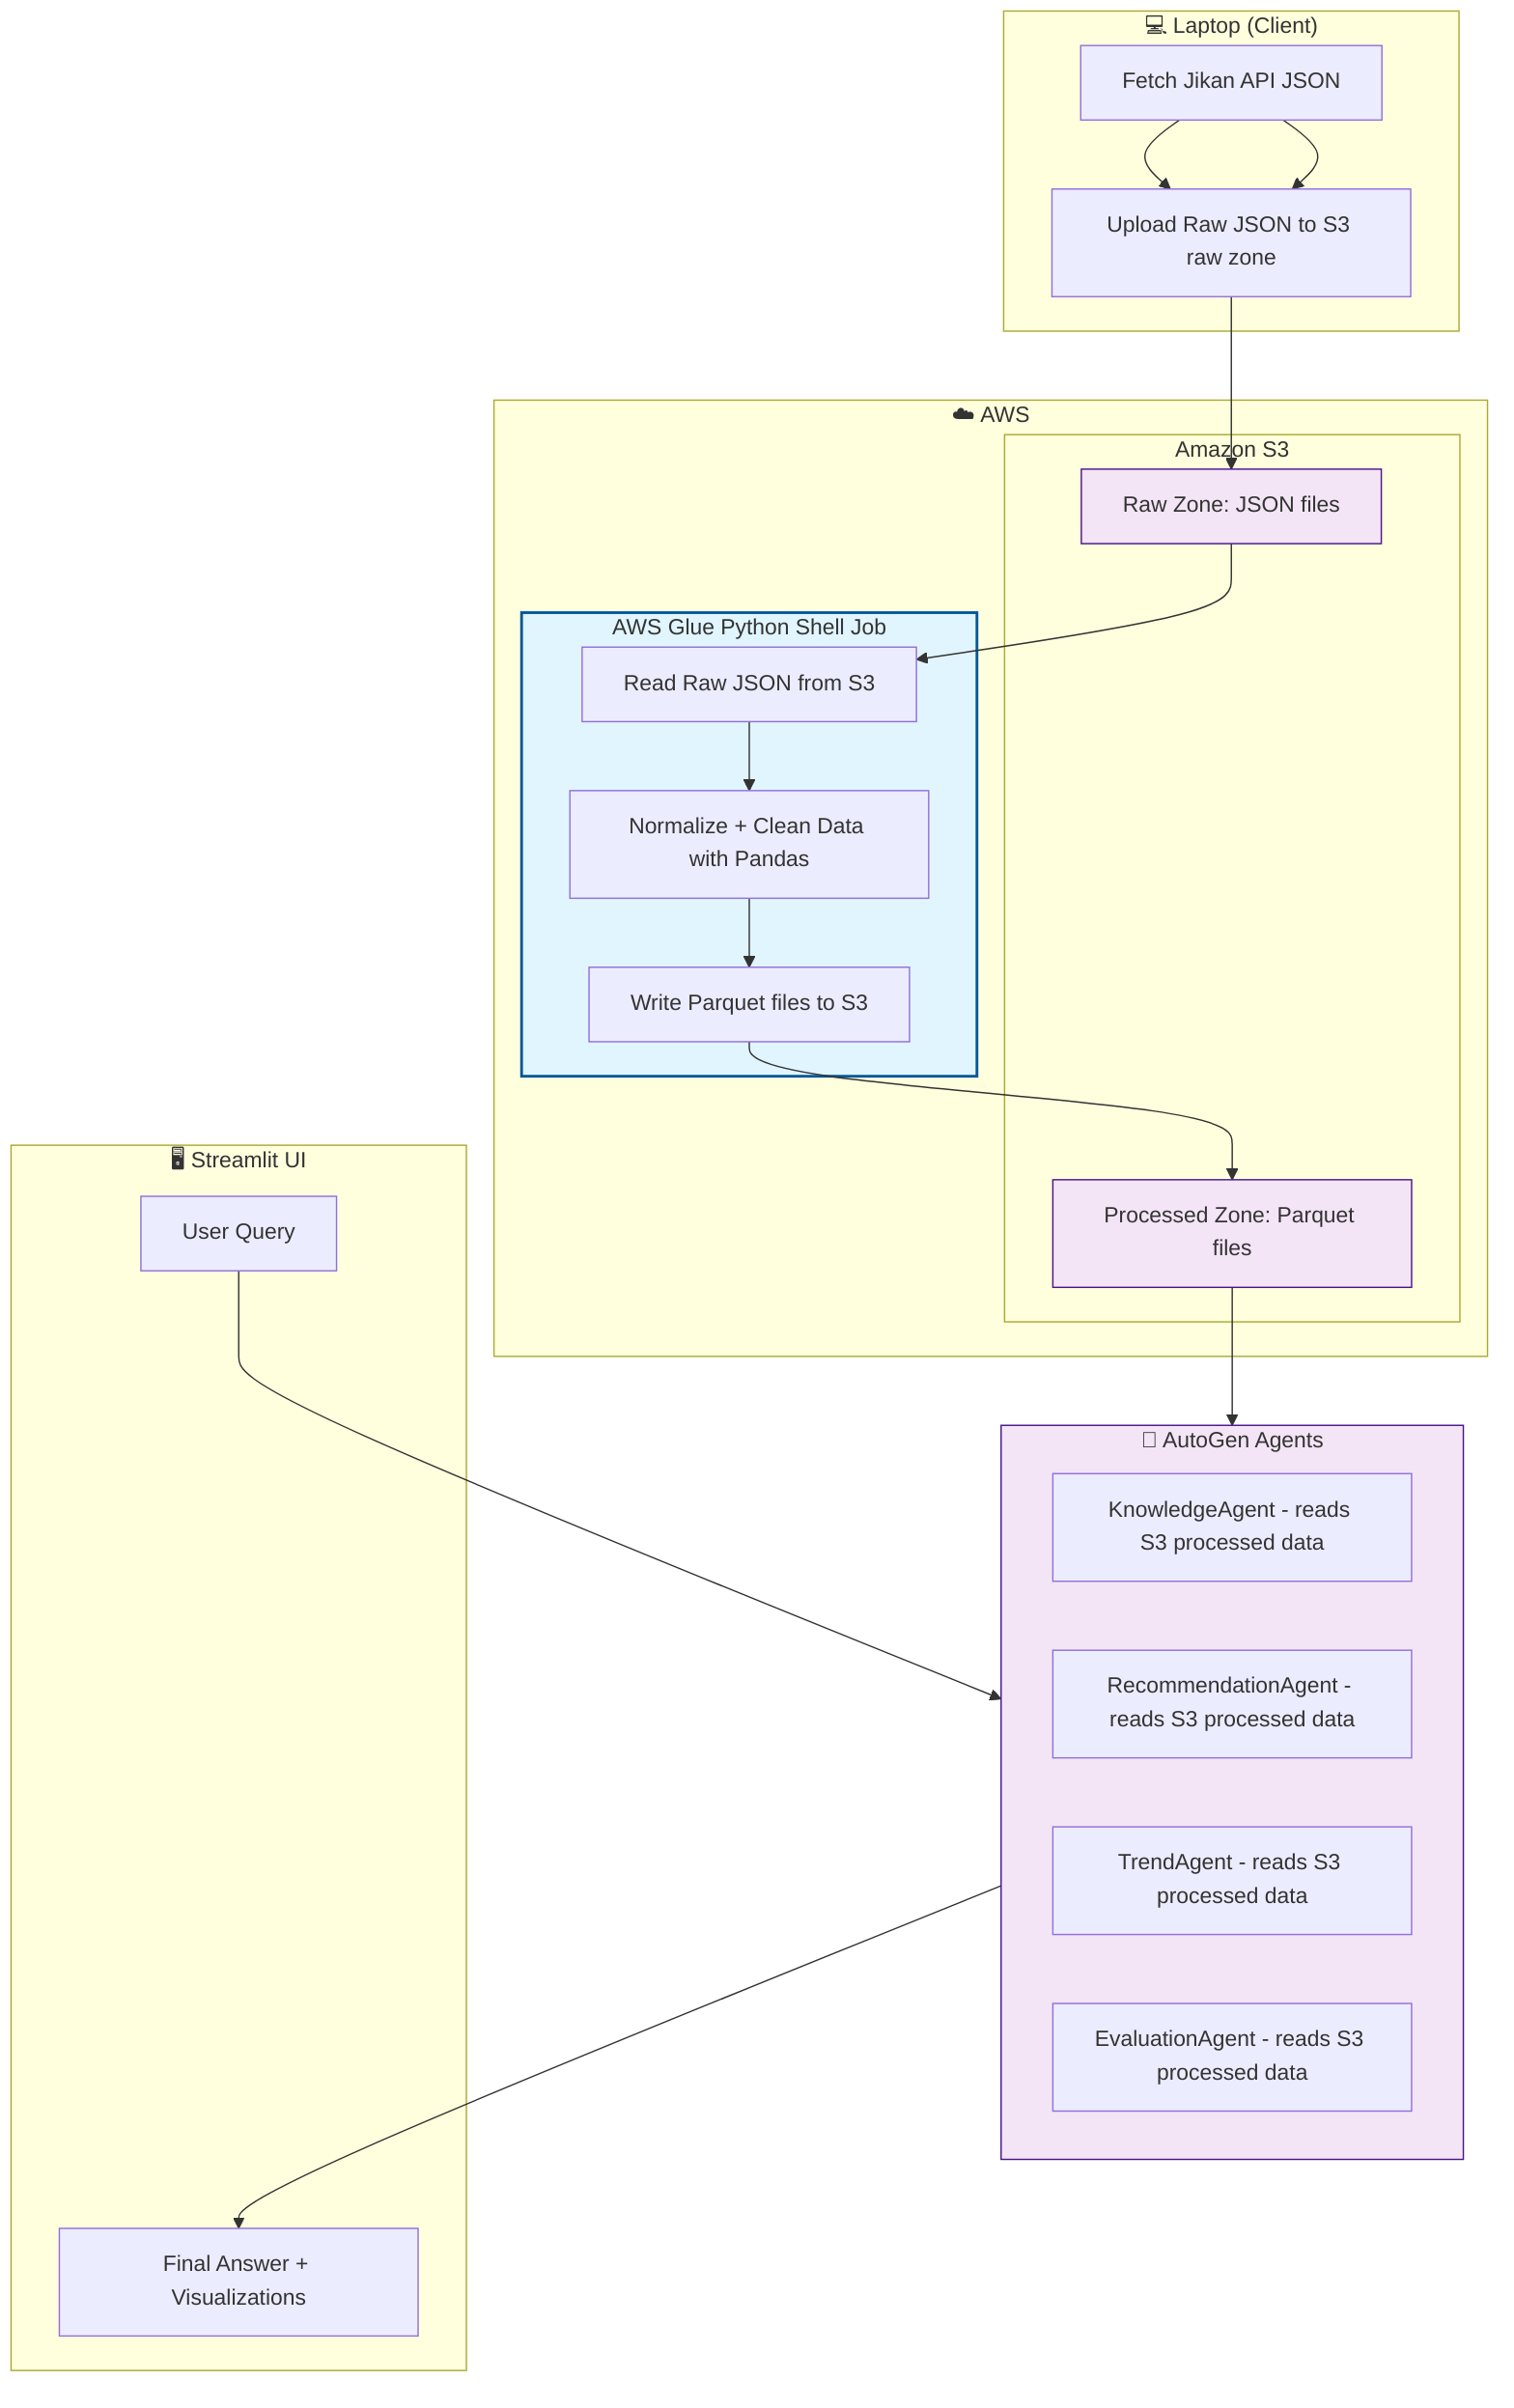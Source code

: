 flowchart TD

    %% --- Data Ingestion ---
    subgraph Laptop["💻 Laptop (Client)"]
        A1["Fetch Jikan API JSON"] --> A2["Upload Raw JSON to S3 raw zone"]
    end

    %% --- AWS Storage & Processing ---
    subgraph AWS["☁️ AWS"]
        subgraph S3["Amazon S3"]
            B1["Raw Zone: JSON files"]
            B2["Processed Zone: Parquet files"]
        end

        subgraph GluePython["AWS Glue Python Shell Job"]
            C1["Read Raw JSON from S3"]
            C2["Normalize + Clean Data with Pandas"]
            C3["Write Parquet files to S3"]
        end
    end

    %% --- Agents & Tools ---
    subgraph AutoGen["🤖 AutoGen Agents"]
        E1["KnowledgeAgent - reads S3 processed data"]
        E2["RecommendationAgent - reads S3 processed data"]
        E3["TrendAgent - reads S3 processed data"]
        E4["EvaluationAgent - reads S3 processed data"]
    end

    %% --- UI ---
    subgraph UI["🖥️ Streamlit UI"]
        F1["User Query"]
        F2["Final Answer + Visualizations"]
    end

    %% --- Flows ---
    A1 --> A2 --> B1
    B1 --> C1 --> C2 --> C3 --> B2
    B2 --> AutoGen
    AutoGen --> F2
    F1 --> AutoGen

    %% --- Cost & Performance Notes ---
    classDef costOptimized fill:#e1f5fe,stroke:#01579b,stroke-width:2px
    classDef dataFlow fill:#f3e5f5,stroke:#4a148c,stroke-width:1px
    
    class GluePython costOptimized
    class B1,B2,AutoGen dataFlow